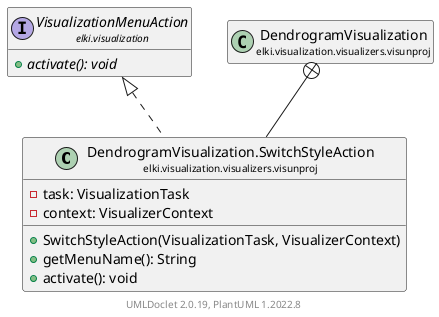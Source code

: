@startuml
    remove .*\.(Instance|Par|Parameterizer|Factory)$
    set namespaceSeparator none
    hide empty fields
    hide empty methods

    class "<size:14>DendrogramVisualization.SwitchStyleAction\n<size:10>elki.visualization.visualizers.visunproj" as elki.visualization.visualizers.visunproj.DendrogramVisualization.SwitchStyleAction [[DendrogramVisualization.SwitchStyleAction.html]] {
        -task: VisualizationTask
        -context: VisualizerContext
        +SwitchStyleAction(VisualizationTask, VisualizerContext)
        +getMenuName(): String
        +activate(): void
    }

    interface "<size:14>VisualizationMenuAction\n<size:10>elki.visualization" as elki.visualization.VisualizationMenuAction [[../../VisualizationMenuAction.html]] {
        {abstract} +activate(): void
    }
    class "<size:14>DendrogramVisualization\n<size:10>elki.visualization.visualizers.visunproj" as elki.visualization.visualizers.visunproj.DendrogramVisualization [[DendrogramVisualization.html]]

    elki.visualization.VisualizationMenuAction <|.. elki.visualization.visualizers.visunproj.DendrogramVisualization.SwitchStyleAction
    elki.visualization.visualizers.visunproj.DendrogramVisualization +-- elki.visualization.visualizers.visunproj.DendrogramVisualization.SwitchStyleAction

    center footer UMLDoclet 2.0.19, PlantUML 1.2022.8
@enduml
